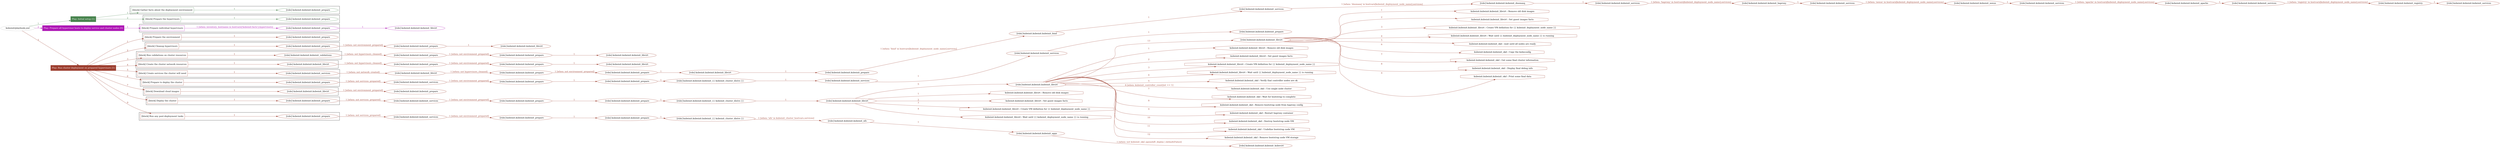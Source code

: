 digraph {
	graph [concentrate=true ordering=in rankdir=LR ratio=fill]
	edge [esep=5 sep=10]
	"kubeinit/playbook.yml" [id=root_node style=dotted]
	play_7cfda518 [label="Play: Initial setup (1)" color="#48844e" fontcolor="#ffffff" id=play_7cfda518 shape=box style=filled tooltip=localhost]
	"kubeinit/playbook.yml" -> play_7cfda518 [label="1 " color="#48844e" fontcolor="#48844e" id=edge_1e2fd587 labeltooltip="1 " tooltip="1 "]
	subgraph "kubeinit.kubeinit.kubeinit_prepare" {
		role_20112dec [label="[role] kubeinit.kubeinit.kubeinit_prepare" color="#48844e" id=role_20112dec tooltip="kubeinit.kubeinit.kubeinit_prepare"]
	}
	subgraph "kubeinit.kubeinit.kubeinit_prepare" {
		role_a80c7940 [label="[role] kubeinit.kubeinit.kubeinit_prepare" color="#48844e" id=role_a80c7940 tooltip="kubeinit.kubeinit.kubeinit_prepare"]
	}
	subgraph "Play: Initial setup (1)" {
		play_7cfda518 -> block_b6611599 [label=1 color="#48844e" fontcolor="#48844e" id=edge_f2545623 labeltooltip=1 tooltip=1]
		subgraph cluster_block_b6611599 {
			block_b6611599 [label="[block] Gather facts about the deployment environment" color="#48844e" id=block_b6611599 labeltooltip="Gather facts about the deployment environment" shape=box tooltip="Gather facts about the deployment environment"]
			block_b6611599 -> role_20112dec [label="1 " color="#48844e" fontcolor="#48844e" id=edge_f7ab2083 labeltooltip="1 " tooltip="1 "]
		}
		play_7cfda518 -> block_c26c2e81 [label=2 color="#48844e" fontcolor="#48844e" id=edge_d1e50c4a labeltooltip=2 tooltip=2]
		subgraph cluster_block_c26c2e81 {
			block_c26c2e81 [label="[block] Prepare the hypervisors" color="#48844e" id=block_c26c2e81 labeltooltip="Prepare the hypervisors" shape=box tooltip="Prepare the hypervisors"]
			block_c26c2e81 -> role_a80c7940 [label="1 " color="#48844e" fontcolor="#48844e" id=edge_24c05634 labeltooltip="1 " tooltip="1 "]
		}
	}
	play_2b965320 [label="Play: Prepare all hypervisor hosts to deploy service and cluster nodes (0)" color="#ae17b5" fontcolor="#ffffff" id=play_2b965320 shape=box style=filled tooltip="Play: Prepare all hypervisor hosts to deploy service and cluster nodes (0)"]
	"kubeinit/playbook.yml" -> play_2b965320 [label="2 " color="#ae17b5" fontcolor="#ae17b5" id=edge_bbe19f4d labeltooltip="2 " tooltip="2 "]
	subgraph "kubeinit.kubeinit.kubeinit_libvirt" {
		role_358a733e [label="[role] kubeinit.kubeinit.kubeinit_libvirt" color="#ae17b5" id=role_358a733e tooltip="kubeinit.kubeinit.kubeinit_libvirt"]
	}
	subgraph "kubeinit.kubeinit.kubeinit_prepare" {
		role_e0bf28df [label="[role] kubeinit.kubeinit.kubeinit_prepare" color="#ae17b5" id=role_e0bf28df tooltip="kubeinit.kubeinit.kubeinit_prepare"]
		role_e0bf28df -> role_358a733e [label="1 " color="#ae17b5" fontcolor="#ae17b5" id=edge_0e7a61e9 labeltooltip="1 " tooltip="1 "]
	}
	subgraph "Play: Prepare all hypervisor hosts to deploy service and cluster nodes (0)" {
		play_2b965320 -> block_ba0df871 [label=1 color="#ae17b5" fontcolor="#ae17b5" id=edge_27884870 labeltooltip=1 tooltip=1]
		subgraph cluster_block_ba0df871 {
			block_ba0df871 [label="[block] Prepare individual hypervisors" color="#ae17b5" id=block_ba0df871 labeltooltip="Prepare individual hypervisors" shape=box tooltip="Prepare individual hypervisors"]
			block_ba0df871 -> role_e0bf28df [label="1 [when: inventory_hostname in hostvars['kubeinit-facts'].hypervisors]" color="#ae17b5" fontcolor="#ae17b5" id=edge_f8480599 labeltooltip="1 [when: inventory_hostname in hostvars['kubeinit-facts'].hypervisors]" tooltip="1 [when: inventory_hostname in hostvars['kubeinit-facts'].hypervisors]"]
		}
	}
	play_78cd27be [label="Play: Run cluster deployment on prepared hypervisors (1)" color="#9d3e2f" fontcolor="#ffffff" id=play_78cd27be shape=box style=filled tooltip=localhost]
	"kubeinit/playbook.yml" -> play_78cd27be [label="3 " color="#9d3e2f" fontcolor="#9d3e2f" id=edge_6edc4ee1 labeltooltip="3 " tooltip="3 "]
	subgraph "kubeinit.kubeinit.kubeinit_prepare" {
		role_92767083 [label="[role] kubeinit.kubeinit.kubeinit_prepare" color="#9d3e2f" id=role_92767083 tooltip="kubeinit.kubeinit.kubeinit_prepare"]
	}
	subgraph "kubeinit.kubeinit.kubeinit_libvirt" {
		role_1b7c0e9c [label="[role] kubeinit.kubeinit.kubeinit_libvirt" color="#9d3e2f" id=role_1b7c0e9c tooltip="kubeinit.kubeinit.kubeinit_libvirt"]
	}
	subgraph "kubeinit.kubeinit.kubeinit_prepare" {
		role_b69c5c48 [label="[role] kubeinit.kubeinit.kubeinit_prepare" color="#9d3e2f" id=role_b69c5c48 tooltip="kubeinit.kubeinit.kubeinit_prepare"]
		role_b69c5c48 -> role_1b7c0e9c [label="1 " color="#9d3e2f" fontcolor="#9d3e2f" id=edge_bb6413a6 labeltooltip="1 " tooltip="1 "]
	}
	subgraph "kubeinit.kubeinit.kubeinit_prepare" {
		role_53a00b0b [label="[role] kubeinit.kubeinit.kubeinit_prepare" color="#9d3e2f" id=role_53a00b0b tooltip="kubeinit.kubeinit.kubeinit_prepare"]
		role_53a00b0b -> role_b69c5c48 [label="1 [when: not environment_prepared]" color="#9d3e2f" fontcolor="#9d3e2f" id=edge_ab83515b labeltooltip="1 [when: not environment_prepared]" tooltip="1 [when: not environment_prepared]"]
	}
	subgraph "kubeinit.kubeinit.kubeinit_libvirt" {
		role_c3e76f7d [label="[role] kubeinit.kubeinit.kubeinit_libvirt" color="#9d3e2f" id=role_c3e76f7d tooltip="kubeinit.kubeinit.kubeinit_libvirt"]
	}
	subgraph "kubeinit.kubeinit.kubeinit_prepare" {
		role_89c9398f [label="[role] kubeinit.kubeinit.kubeinit_prepare" color="#9d3e2f" id=role_89c9398f tooltip="kubeinit.kubeinit.kubeinit_prepare"]
		role_89c9398f -> role_c3e76f7d [label="1 " color="#9d3e2f" fontcolor="#9d3e2f" id=edge_ca6d56a4 labeltooltip="1 " tooltip="1 "]
	}
	subgraph "kubeinit.kubeinit.kubeinit_prepare" {
		role_b317b6fe [label="[role] kubeinit.kubeinit.kubeinit_prepare" color="#9d3e2f" id=role_b317b6fe tooltip="kubeinit.kubeinit.kubeinit_prepare"]
		role_b317b6fe -> role_89c9398f [label="1 [when: not environment_prepared]" color="#9d3e2f" fontcolor="#9d3e2f" id=edge_10f166c3 labeltooltip="1 [when: not environment_prepared]" tooltip="1 [when: not environment_prepared]"]
	}
	subgraph "kubeinit.kubeinit.kubeinit_validations" {
		role_cd4d563e [label="[role] kubeinit.kubeinit.kubeinit_validations" color="#9d3e2f" id=role_cd4d563e tooltip="kubeinit.kubeinit.kubeinit_validations"]
		role_cd4d563e -> role_b317b6fe [label="1 [when: not hypervisors_cleaned]" color="#9d3e2f" fontcolor="#9d3e2f" id=edge_f3695ea1 labeltooltip="1 [when: not hypervisors_cleaned]" tooltip="1 [when: not hypervisors_cleaned]"]
	}
	subgraph "kubeinit.kubeinit.kubeinit_libvirt" {
		role_b82a0cfb [label="[role] kubeinit.kubeinit.kubeinit_libvirt" color="#9d3e2f" id=role_b82a0cfb tooltip="kubeinit.kubeinit.kubeinit_libvirt"]
	}
	subgraph "kubeinit.kubeinit.kubeinit_prepare" {
		role_92456a47 [label="[role] kubeinit.kubeinit.kubeinit_prepare" color="#9d3e2f" id=role_92456a47 tooltip="kubeinit.kubeinit.kubeinit_prepare"]
		role_92456a47 -> role_b82a0cfb [label="1 " color="#9d3e2f" fontcolor="#9d3e2f" id=edge_b27d4696 labeltooltip="1 " tooltip="1 "]
	}
	subgraph "kubeinit.kubeinit.kubeinit_prepare" {
		role_aa0de5cf [label="[role] kubeinit.kubeinit.kubeinit_prepare" color="#9d3e2f" id=role_aa0de5cf tooltip="kubeinit.kubeinit.kubeinit_prepare"]
		role_aa0de5cf -> role_92456a47 [label="1 [when: not environment_prepared]" color="#9d3e2f" fontcolor="#9d3e2f" id=edge_8e7e5720 labeltooltip="1 [when: not environment_prepared]" tooltip="1 [when: not environment_prepared]"]
	}
	subgraph "kubeinit.kubeinit.kubeinit_libvirt" {
		role_31f44dae [label="[role] kubeinit.kubeinit.kubeinit_libvirt" color="#9d3e2f" id=role_31f44dae tooltip="kubeinit.kubeinit.kubeinit_libvirt"]
		role_31f44dae -> role_aa0de5cf [label="1 [when: not hypervisors_cleaned]" color="#9d3e2f" fontcolor="#9d3e2f" id=edge_dc2474e8 labeltooltip="1 [when: not hypervisors_cleaned]" tooltip="1 [when: not hypervisors_cleaned]"]
	}
	subgraph "kubeinit.kubeinit.kubeinit_services" {
		role_6e56b94a [label="[role] kubeinit.kubeinit.kubeinit_services" color="#9d3e2f" id=role_6e56b94a tooltip="kubeinit.kubeinit.kubeinit_services"]
	}
	subgraph "kubeinit.kubeinit.kubeinit_registry" {
		role_39ac951f [label="[role] kubeinit.kubeinit.kubeinit_registry" color="#9d3e2f" id=role_39ac951f tooltip="kubeinit.kubeinit.kubeinit_registry"]
		role_39ac951f -> role_6e56b94a [label="1 " color="#9d3e2f" fontcolor="#9d3e2f" id=edge_124a61c9 labeltooltip="1 " tooltip="1 "]
	}
	subgraph "kubeinit.kubeinit.kubeinit_services" {
		role_01a5b13a [label="[role] kubeinit.kubeinit.kubeinit_services" color="#9d3e2f" id=role_01a5b13a tooltip="kubeinit.kubeinit.kubeinit_services"]
		role_01a5b13a -> role_39ac951f [label="1 [when: 'registry' in hostvars[kubeinit_deployment_node_name].services]" color="#9d3e2f" fontcolor="#9d3e2f" id=edge_4ce285bd labeltooltip="1 [when: 'registry' in hostvars[kubeinit_deployment_node_name].services]" tooltip="1 [when: 'registry' in hostvars[kubeinit_deployment_node_name].services]"]
	}
	subgraph "kubeinit.kubeinit.kubeinit_apache" {
		role_727e6c64 [label="[role] kubeinit.kubeinit.kubeinit_apache" color="#9d3e2f" id=role_727e6c64 tooltip="kubeinit.kubeinit.kubeinit_apache"]
		role_727e6c64 -> role_01a5b13a [label="1 " color="#9d3e2f" fontcolor="#9d3e2f" id=edge_a4a16946 labeltooltip="1 " tooltip="1 "]
	}
	subgraph "kubeinit.kubeinit.kubeinit_services" {
		role_a9c5b9b6 [label="[role] kubeinit.kubeinit.kubeinit_services" color="#9d3e2f" id=role_a9c5b9b6 tooltip="kubeinit.kubeinit.kubeinit_services"]
		role_a9c5b9b6 -> role_727e6c64 [label="1 [when: 'apache' in hostvars[kubeinit_deployment_node_name].services]" color="#9d3e2f" fontcolor="#9d3e2f" id=edge_f6b7c314 labeltooltip="1 [when: 'apache' in hostvars[kubeinit_deployment_node_name].services]" tooltip="1 [when: 'apache' in hostvars[kubeinit_deployment_node_name].services]"]
	}
	subgraph "kubeinit.kubeinit.kubeinit_nexus" {
		role_d6e73d60 [label="[role] kubeinit.kubeinit.kubeinit_nexus" color="#9d3e2f" id=role_d6e73d60 tooltip="kubeinit.kubeinit.kubeinit_nexus"]
		role_d6e73d60 -> role_a9c5b9b6 [label="1 " color="#9d3e2f" fontcolor="#9d3e2f" id=edge_0ccad30d labeltooltip="1 " tooltip="1 "]
	}
	subgraph "kubeinit.kubeinit.kubeinit_services" {
		role_0b5a5f52 [label="[role] kubeinit.kubeinit.kubeinit_services" color="#9d3e2f" id=role_0b5a5f52 tooltip="kubeinit.kubeinit.kubeinit_services"]
		role_0b5a5f52 -> role_d6e73d60 [label="1 [when: 'nexus' in hostvars[kubeinit_deployment_node_name].services]" color="#9d3e2f" fontcolor="#9d3e2f" id=edge_fa98b5f8 labeltooltip="1 [when: 'nexus' in hostvars[kubeinit_deployment_node_name].services]" tooltip="1 [when: 'nexus' in hostvars[kubeinit_deployment_node_name].services]"]
	}
	subgraph "kubeinit.kubeinit.kubeinit_haproxy" {
		role_28196807 [label="[role] kubeinit.kubeinit.kubeinit_haproxy" color="#9d3e2f" id=role_28196807 tooltip="kubeinit.kubeinit.kubeinit_haproxy"]
		role_28196807 -> role_0b5a5f52 [label="1 " color="#9d3e2f" fontcolor="#9d3e2f" id=edge_c68f03b4 labeltooltip="1 " tooltip="1 "]
	}
	subgraph "kubeinit.kubeinit.kubeinit_services" {
		role_1f39d655 [label="[role] kubeinit.kubeinit.kubeinit_services" color="#9d3e2f" id=role_1f39d655 tooltip="kubeinit.kubeinit.kubeinit_services"]
		role_1f39d655 -> role_28196807 [label="1 [when: 'haproxy' in hostvars[kubeinit_deployment_node_name].services]" color="#9d3e2f" fontcolor="#9d3e2f" id=edge_e3725faf labeltooltip="1 [when: 'haproxy' in hostvars[kubeinit_deployment_node_name].services]" tooltip="1 [when: 'haproxy' in hostvars[kubeinit_deployment_node_name].services]"]
	}
	subgraph "kubeinit.kubeinit.kubeinit_dnsmasq" {
		role_989d9856 [label="[role] kubeinit.kubeinit.kubeinit_dnsmasq" color="#9d3e2f" id=role_989d9856 tooltip="kubeinit.kubeinit.kubeinit_dnsmasq"]
		role_989d9856 -> role_1f39d655 [label="1 " color="#9d3e2f" fontcolor="#9d3e2f" id=edge_d6d6c4ba labeltooltip="1 " tooltip="1 "]
	}
	subgraph "kubeinit.kubeinit.kubeinit_services" {
		role_a2f8ed20 [label="[role] kubeinit.kubeinit.kubeinit_services" color="#9d3e2f" id=role_a2f8ed20 tooltip="kubeinit.kubeinit.kubeinit_services"]
		role_a2f8ed20 -> role_989d9856 [label="1 [when: 'dnsmasq' in hostvars[kubeinit_deployment_node_name].services]" color="#9d3e2f" fontcolor="#9d3e2f" id=edge_3c662018 labeltooltip="1 [when: 'dnsmasq' in hostvars[kubeinit_deployment_node_name].services]" tooltip="1 [when: 'dnsmasq' in hostvars[kubeinit_deployment_node_name].services]"]
	}
	subgraph "kubeinit.kubeinit.kubeinit_bind" {
		role_057f22e3 [label="[role] kubeinit.kubeinit.kubeinit_bind" color="#9d3e2f" id=role_057f22e3 tooltip="kubeinit.kubeinit.kubeinit_bind"]
		role_057f22e3 -> role_a2f8ed20 [label="1 " color="#9d3e2f" fontcolor="#9d3e2f" id=edge_ff0cf6e3 labeltooltip="1 " tooltip="1 "]
	}
	subgraph "kubeinit.kubeinit.kubeinit_prepare" {
		role_77eb01b9 [label="[role] kubeinit.kubeinit.kubeinit_prepare" color="#9d3e2f" id=role_77eb01b9 tooltip="kubeinit.kubeinit.kubeinit_prepare"]
		role_77eb01b9 -> role_057f22e3 [label="1 [when: 'bind' in hostvars[kubeinit_deployment_node_name].services]" color="#9d3e2f" fontcolor="#9d3e2f" id=edge_4c692453 labeltooltip="1 [when: 'bind' in hostvars[kubeinit_deployment_node_name].services]" tooltip="1 [when: 'bind' in hostvars[kubeinit_deployment_node_name].services]"]
	}
	subgraph "kubeinit.kubeinit.kubeinit_libvirt" {
		role_1354b78b [label="[role] kubeinit.kubeinit.kubeinit_libvirt" color="#9d3e2f" id=role_1354b78b tooltip="kubeinit.kubeinit.kubeinit_libvirt"]
		role_1354b78b -> role_77eb01b9 [label="1 " color="#9d3e2f" fontcolor="#9d3e2f" id=edge_41eb7609 labeltooltip="1 " tooltip="1 "]
	}
	subgraph "kubeinit.kubeinit.kubeinit_prepare" {
		role_c148f834 [label="[role] kubeinit.kubeinit.kubeinit_prepare" color="#9d3e2f" id=role_c148f834 tooltip="kubeinit.kubeinit.kubeinit_prepare"]
		role_c148f834 -> role_1354b78b [label="1 " color="#9d3e2f" fontcolor="#9d3e2f" id=edge_14be46c9 labeltooltip="1 " tooltip="1 "]
	}
	subgraph "kubeinit.kubeinit.kubeinit_prepare" {
		role_931745bf [label="[role] kubeinit.kubeinit.kubeinit_prepare" color="#9d3e2f" id=role_931745bf tooltip="kubeinit.kubeinit.kubeinit_prepare"]
		role_931745bf -> role_c148f834 [label="1 [when: not environment_prepared]" color="#9d3e2f" fontcolor="#9d3e2f" id=edge_d5545d22 labeltooltip="1 [when: not environment_prepared]" tooltip="1 [when: not environment_prepared]"]
	}
	subgraph "kubeinit.kubeinit.kubeinit_libvirt" {
		role_f0d00ff2 [label="[role] kubeinit.kubeinit.kubeinit_libvirt" color="#9d3e2f" id=role_f0d00ff2 tooltip="kubeinit.kubeinit.kubeinit_libvirt"]
		role_f0d00ff2 -> role_931745bf [label="1 [when: not hypervisors_cleaned]" color="#9d3e2f" fontcolor="#9d3e2f" id=edge_a5683df8 labeltooltip="1 [when: not hypervisors_cleaned]" tooltip="1 [when: not hypervisors_cleaned]"]
	}
	subgraph "kubeinit.kubeinit.kubeinit_services" {
		role_e0aa95b7 [label="[role] kubeinit.kubeinit.kubeinit_services" color="#9d3e2f" id=role_e0aa95b7 tooltip="kubeinit.kubeinit.kubeinit_services"]
		role_e0aa95b7 -> role_f0d00ff2 [label="1 [when: not network_created]" color="#9d3e2f" fontcolor="#9d3e2f" id=edge_92a73248 labeltooltip="1 [when: not network_created]" tooltip="1 [when: not network_created]"]
	}
	subgraph "kubeinit.kubeinit.kubeinit_prepare" {
		role_b63309f1 [label="[role] kubeinit.kubeinit.kubeinit_prepare" color="#9d3e2f" id=role_b63309f1 tooltip="kubeinit.kubeinit.kubeinit_prepare"]
	}
	subgraph "kubeinit.kubeinit.kubeinit_services" {
		role_217a0eba [label="[role] kubeinit.kubeinit.kubeinit_services" color="#9d3e2f" id=role_217a0eba tooltip="kubeinit.kubeinit.kubeinit_services"]
		role_217a0eba -> role_b63309f1 [label="1 " color="#9d3e2f" fontcolor="#9d3e2f" id=edge_99709dee labeltooltip="1 " tooltip="1 "]
	}
	subgraph "kubeinit.kubeinit.kubeinit_services" {
		role_5119d15b [label="[role] kubeinit.kubeinit.kubeinit_services" color="#9d3e2f" id=role_5119d15b tooltip="kubeinit.kubeinit.kubeinit_services"]
		role_5119d15b -> role_217a0eba [label="1 " color="#9d3e2f" fontcolor="#9d3e2f" id=edge_f454c16a labeltooltip="1 " tooltip="1 "]
	}
	subgraph "kubeinit.kubeinit.kubeinit_{{ kubeinit_cluster_distro }}" {
		role_41dbabbb [label="[role] kubeinit.kubeinit.kubeinit_{{ kubeinit_cluster_distro }}" color="#9d3e2f" id=role_41dbabbb tooltip="kubeinit.kubeinit.kubeinit_{{ kubeinit_cluster_distro }}"]
		role_41dbabbb -> role_5119d15b [label="1 " color="#9d3e2f" fontcolor="#9d3e2f" id=edge_15d3c9dc labeltooltip="1 " tooltip="1 "]
	}
	subgraph "kubeinit.kubeinit.kubeinit_prepare" {
		role_ab95e826 [label="[role] kubeinit.kubeinit.kubeinit_prepare" color="#9d3e2f" id=role_ab95e826 tooltip="kubeinit.kubeinit.kubeinit_prepare"]
		role_ab95e826 -> role_41dbabbb [label="1 " color="#9d3e2f" fontcolor="#9d3e2f" id=edge_f113ddc1 labeltooltip="1 " tooltip="1 "]
	}
	subgraph "kubeinit.kubeinit.kubeinit_prepare" {
		role_03d3c3fc [label="[role] kubeinit.kubeinit.kubeinit_prepare" color="#9d3e2f" id=role_03d3c3fc tooltip="kubeinit.kubeinit.kubeinit_prepare"]
		role_03d3c3fc -> role_ab95e826 [label="1 " color="#9d3e2f" fontcolor="#9d3e2f" id=edge_9a98b0a3 labeltooltip="1 " tooltip="1 "]
	}
	subgraph "kubeinit.kubeinit.kubeinit_services" {
		role_5dc38669 [label="[role] kubeinit.kubeinit.kubeinit_services" color="#9d3e2f" id=role_5dc38669 tooltip="kubeinit.kubeinit.kubeinit_services"]
		role_5dc38669 -> role_03d3c3fc [label="1 [when: not environment_prepared]" color="#9d3e2f" fontcolor="#9d3e2f" id=edge_08743783 labeltooltip="1 [when: not environment_prepared]" tooltip="1 [when: not environment_prepared]"]
	}
	subgraph "kubeinit.kubeinit.kubeinit_prepare" {
		role_886460cb [label="[role] kubeinit.kubeinit.kubeinit_prepare" color="#9d3e2f" id=role_886460cb tooltip="kubeinit.kubeinit.kubeinit_prepare"]
		role_886460cb -> role_5dc38669 [label="1 [when: not services_prepared]" color="#9d3e2f" fontcolor="#9d3e2f" id=edge_88d8cab8 labeltooltip="1 [when: not services_prepared]" tooltip="1 [when: not services_prepared]"]
	}
	subgraph "kubeinit.kubeinit.kubeinit_prepare" {
		role_41f8a679 [label="[role] kubeinit.kubeinit.kubeinit_prepare" color="#9d3e2f" id=role_41f8a679 tooltip="kubeinit.kubeinit.kubeinit_prepare"]
	}
	subgraph "kubeinit.kubeinit.kubeinit_libvirt" {
		role_8b9ab79e [label="[role] kubeinit.kubeinit.kubeinit_libvirt" color="#9d3e2f" id=role_8b9ab79e tooltip="kubeinit.kubeinit.kubeinit_libvirt"]
		role_8b9ab79e -> role_41f8a679 [label="1 [when: not environment_prepared]" color="#9d3e2f" fontcolor="#9d3e2f" id=edge_92112efd labeltooltip="1 [when: not environment_prepared]" tooltip="1 [when: not environment_prepared]"]
	}
	subgraph "kubeinit.kubeinit.kubeinit_libvirt" {
		role_7ba9ef67 [label="[role] kubeinit.kubeinit.kubeinit_libvirt" color="#9d3e2f" id=role_7ba9ef67 tooltip="kubeinit.kubeinit.kubeinit_libvirt"]
		task_0de5a611 [label="kubeinit.kubeinit.kubeinit_libvirt : Remove old disk images" color="#9d3e2f" id=task_0de5a611 shape=octagon tooltip="kubeinit.kubeinit.kubeinit_libvirt : Remove old disk images"]
		role_7ba9ef67 -> task_0de5a611 [label="1 " color="#9d3e2f" fontcolor="#9d3e2f" id=edge_190645bb labeltooltip="1 " tooltip="1 "]
		task_584159c1 [label="kubeinit.kubeinit.kubeinit_libvirt : Set guest images facts" color="#9d3e2f" id=task_584159c1 shape=octagon tooltip="kubeinit.kubeinit.kubeinit_libvirt : Set guest images facts"]
		role_7ba9ef67 -> task_584159c1 [label="2 " color="#9d3e2f" fontcolor="#9d3e2f" id=edge_1a52d50c labeltooltip="2 " tooltip="2 "]
		task_61c92ad5 [label="kubeinit.kubeinit.kubeinit_libvirt : Create VM definition for {{ kubeinit_deployment_node_name }}" color="#9d3e2f" id=task_61c92ad5 shape=octagon tooltip="kubeinit.kubeinit.kubeinit_libvirt : Create VM definition for {{ kubeinit_deployment_node_name }}"]
		role_7ba9ef67 -> task_61c92ad5 [label="3 " color="#9d3e2f" fontcolor="#9d3e2f" id=edge_45739841 labeltooltip="3 " tooltip="3 "]
		task_994cd2b8 [label="kubeinit.kubeinit.kubeinit_libvirt : Wait until {{ kubeinit_deployment_node_name }} is running" color="#9d3e2f" id=task_994cd2b8 shape=octagon tooltip="kubeinit.kubeinit.kubeinit_libvirt : Wait until {{ kubeinit_deployment_node_name }} is running"]
		role_7ba9ef67 -> task_994cd2b8 [label="4 " color="#9d3e2f" fontcolor="#9d3e2f" id=edge_a1854334 labeltooltip="4 " tooltip="4 "]
		task_241de8e4 [label="kubeinit.kubeinit.kubeinit_okd : wait until all nodes are ready" color="#9d3e2f" id=task_241de8e4 shape=octagon tooltip="kubeinit.kubeinit.kubeinit_okd : wait until all nodes are ready"]
		role_7ba9ef67 -> task_241de8e4 [label="5 " color="#9d3e2f" fontcolor="#9d3e2f" id=edge_cfab3ef2 labeltooltip="5 " tooltip="5 "]
		task_193899af [label="kubeinit.kubeinit.kubeinit_okd : Copy the kubeconfig" color="#9d3e2f" id=task_193899af shape=octagon tooltip="kubeinit.kubeinit.kubeinit_okd : Copy the kubeconfig"]
		role_7ba9ef67 -> task_193899af [label="6 " color="#9d3e2f" fontcolor="#9d3e2f" id=edge_7645fa86 labeltooltip="6 " tooltip="6 "]
		task_5811908b [label="kubeinit.kubeinit.kubeinit_okd : Get some final cluster information" color="#9d3e2f" id=task_5811908b shape=octagon tooltip="kubeinit.kubeinit.kubeinit_okd : Get some final cluster information"]
		role_7ba9ef67 -> task_5811908b [label="7 " color="#9d3e2f" fontcolor="#9d3e2f" id=edge_92b3ad22 labeltooltip="7 " tooltip="7 "]
		task_98d4650a [label="kubeinit.kubeinit.kubeinit_okd : Display final debug info" color="#9d3e2f" id=task_98d4650a shape=octagon tooltip="kubeinit.kubeinit.kubeinit_okd : Display final debug info"]
		role_7ba9ef67 -> task_98d4650a [label="8 " color="#9d3e2f" fontcolor="#9d3e2f" id=edge_8c4e1fb8 labeltooltip="8 " tooltip="8 "]
		task_39534631 [label="kubeinit.kubeinit.kubeinit_okd : Print some final data" color="#9d3e2f" id=task_39534631 shape=octagon tooltip="kubeinit.kubeinit.kubeinit_okd : Print some final data"]
		role_7ba9ef67 -> task_39534631 [label="9 " color="#9d3e2f" fontcolor="#9d3e2f" id=edge_3b2896db labeltooltip="9 " tooltip="9 "]
	}
	subgraph "kubeinit.kubeinit.kubeinit_libvirt" {
		role_b123988b [label="[role] kubeinit.kubeinit.kubeinit_libvirt" color="#9d3e2f" id=role_b123988b tooltip="kubeinit.kubeinit.kubeinit_libvirt"]
		task_b02ac8a9 [label="kubeinit.kubeinit.kubeinit_libvirt : Remove old disk images" color="#9d3e2f" id=task_b02ac8a9 shape=octagon tooltip="kubeinit.kubeinit.kubeinit_libvirt : Remove old disk images"]
		role_b123988b -> task_b02ac8a9 [label="1 " color="#9d3e2f" fontcolor="#9d3e2f" id=edge_de675f63 labeltooltip="1 " tooltip="1 "]
		task_577eeb40 [label="kubeinit.kubeinit.kubeinit_libvirt : Set guest images facts" color="#9d3e2f" id=task_577eeb40 shape=octagon tooltip="kubeinit.kubeinit.kubeinit_libvirt : Set guest images facts"]
		role_b123988b -> task_577eeb40 [label="2 " color="#9d3e2f" fontcolor="#9d3e2f" id=edge_a95c41f1 labeltooltip="2 " tooltip="2 "]
		task_29ab3a18 [label="kubeinit.kubeinit.kubeinit_libvirt : Create VM definition for {{ kubeinit_deployment_node_name }}" color="#9d3e2f" id=task_29ab3a18 shape=octagon tooltip="kubeinit.kubeinit.kubeinit_libvirt : Create VM definition for {{ kubeinit_deployment_node_name }}"]
		role_b123988b -> task_29ab3a18 [label="3 " color="#9d3e2f" fontcolor="#9d3e2f" id=edge_2ee9464e labeltooltip="3 " tooltip="3 "]
		task_7f05aef3 [label="kubeinit.kubeinit.kubeinit_libvirt : Wait until {{ kubeinit_deployment_node_name }} is running" color="#9d3e2f" id=task_7f05aef3 shape=octagon tooltip="kubeinit.kubeinit.kubeinit_libvirt : Wait until {{ kubeinit_deployment_node_name }} is running"]
		role_b123988b -> task_7f05aef3 [label="4 " color="#9d3e2f" fontcolor="#9d3e2f" id=edge_0325c457 labeltooltip="4 " tooltip="4 "]
		task_21c6896f [label="kubeinit.kubeinit.kubeinit_okd : Verify that controller nodes are ok" color="#9d3e2f" id=task_21c6896f shape=octagon tooltip="kubeinit.kubeinit.kubeinit_okd : Verify that controller nodes are ok"]
		role_b123988b -> task_21c6896f [label="5 " color="#9d3e2f" fontcolor="#9d3e2f" id=edge_6d9251b3 labeltooltip="5 " tooltip="5 "]
		task_a4db5a0b [label="kubeinit.kubeinit.kubeinit_okd : Use single node cluster" color="#9d3e2f" id=task_a4db5a0b shape=octagon tooltip="kubeinit.kubeinit.kubeinit_okd : Use single node cluster"]
		role_b123988b -> task_a4db5a0b [label="6 [when: kubeinit_controller_count|int == 1]" color="#9d3e2f" fontcolor="#9d3e2f" id=edge_00521e48 labeltooltip="6 [when: kubeinit_controller_count|int == 1]" tooltip="6 [when: kubeinit_controller_count|int == 1]"]
		task_1922d20a [label="kubeinit.kubeinit.kubeinit_okd : Wait for bootstrap to complete" color="#9d3e2f" id=task_1922d20a shape=octagon tooltip="kubeinit.kubeinit.kubeinit_okd : Wait for bootstrap to complete"]
		role_b123988b -> task_1922d20a [label="7 " color="#9d3e2f" fontcolor="#9d3e2f" id=edge_bdd5d272 labeltooltip="7 " tooltip="7 "]
		task_951e0871 [label="kubeinit.kubeinit.kubeinit_okd : Remove bootstrap node from haproxy config" color="#9d3e2f" id=task_951e0871 shape=octagon tooltip="kubeinit.kubeinit.kubeinit_okd : Remove bootstrap node from haproxy config"]
		role_b123988b -> task_951e0871 [label="8 " color="#9d3e2f" fontcolor="#9d3e2f" id=edge_faa00688 labeltooltip="8 " tooltip="8 "]
		task_6041ff90 [label="kubeinit.kubeinit.kubeinit_okd : Restart haproxy container" color="#9d3e2f" id=task_6041ff90 shape=octagon tooltip="kubeinit.kubeinit.kubeinit_okd : Restart haproxy container"]
		role_b123988b -> task_6041ff90 [label="9 " color="#9d3e2f" fontcolor="#9d3e2f" id=edge_47cdb6d5 labeltooltip="9 " tooltip="9 "]
		task_a796668f [label="kubeinit.kubeinit.kubeinit_okd : Destroy bootstrap node VM" color="#9d3e2f" id=task_a796668f shape=octagon tooltip="kubeinit.kubeinit.kubeinit_okd : Destroy bootstrap node VM"]
		role_b123988b -> task_a796668f [label="10 " color="#9d3e2f" fontcolor="#9d3e2f" id=edge_67dfdeb1 labeltooltip="10 " tooltip="10 "]
		task_f12b61c9 [label="kubeinit.kubeinit.kubeinit_okd : Undefine bootstrap node VM" color="#9d3e2f" id=task_f12b61c9 shape=octagon tooltip="kubeinit.kubeinit.kubeinit_okd : Undefine bootstrap node VM"]
		role_b123988b -> task_f12b61c9 [label="11 " color="#9d3e2f" fontcolor="#9d3e2f" id=edge_884fd31c labeltooltip="11 " tooltip="11 "]
		task_0fde73a6 [label="kubeinit.kubeinit.kubeinit_okd : Remove bootstrap node VM storage" color="#9d3e2f" id=task_0fde73a6 shape=octagon tooltip="kubeinit.kubeinit.kubeinit_okd : Remove bootstrap node VM storage"]
		role_b123988b -> task_0fde73a6 [label="12 " color="#9d3e2f" fontcolor="#9d3e2f" id=edge_16042ad2 labeltooltip="12 " tooltip="12 "]
		role_b123988b -> role_7ba9ef67 [label="13 " color="#9d3e2f" fontcolor="#9d3e2f" id=edge_000b989c labeltooltip="13 " tooltip="13 "]
	}
	subgraph "kubeinit.kubeinit.kubeinit_libvirt" {
		role_0d7938f4 [label="[role] kubeinit.kubeinit.kubeinit_libvirt" color="#9d3e2f" id=role_0d7938f4 tooltip="kubeinit.kubeinit.kubeinit_libvirt"]
		task_f47e7d9c [label="kubeinit.kubeinit.kubeinit_libvirt : Remove old disk images" color="#9d3e2f" id=task_f47e7d9c shape=octagon tooltip="kubeinit.kubeinit.kubeinit_libvirt : Remove old disk images"]
		role_0d7938f4 -> task_f47e7d9c [label="1 " color="#9d3e2f" fontcolor="#9d3e2f" id=edge_43186012 labeltooltip="1 " tooltip="1 "]
		task_8a518526 [label="kubeinit.kubeinit.kubeinit_libvirt : Set guest images facts" color="#9d3e2f" id=task_8a518526 shape=octagon tooltip="kubeinit.kubeinit.kubeinit_libvirt : Set guest images facts"]
		role_0d7938f4 -> task_8a518526 [label="2 " color="#9d3e2f" fontcolor="#9d3e2f" id=edge_f93f909f labeltooltip="2 " tooltip="2 "]
		task_51873bbb [label="kubeinit.kubeinit.kubeinit_libvirt : Create VM definition for {{ kubeinit_deployment_node_name }}" color="#9d3e2f" id=task_51873bbb shape=octagon tooltip="kubeinit.kubeinit.kubeinit_libvirt : Create VM definition for {{ kubeinit_deployment_node_name }}"]
		role_0d7938f4 -> task_51873bbb [label="3 " color="#9d3e2f" fontcolor="#9d3e2f" id=edge_6960fb3e labeltooltip="3 " tooltip="3 "]
		task_e93cb533 [label="kubeinit.kubeinit.kubeinit_libvirt : Wait until {{ kubeinit_deployment_node_name }} is running" color="#9d3e2f" id=task_e93cb533 shape=octagon tooltip="kubeinit.kubeinit.kubeinit_libvirt : Wait until {{ kubeinit_deployment_node_name }} is running"]
		role_0d7938f4 -> task_e93cb533 [label="4 " color="#9d3e2f" fontcolor="#9d3e2f" id=edge_fc889884 labeltooltip="4 " tooltip="4 "]
		role_0d7938f4 -> role_b123988b [label="5 " color="#9d3e2f" fontcolor="#9d3e2f" id=edge_26b4368f labeltooltip="5 " tooltip="5 "]
	}
	subgraph "kubeinit.kubeinit.kubeinit_{{ kubeinit_cluster_distro }}" {
		role_7ddaa205 [label="[role] kubeinit.kubeinit.kubeinit_{{ kubeinit_cluster_distro }}" color="#9d3e2f" id=role_7ddaa205 tooltip="kubeinit.kubeinit.kubeinit_{{ kubeinit_cluster_distro }}"]
		role_7ddaa205 -> role_0d7938f4 [label="1 " color="#9d3e2f" fontcolor="#9d3e2f" id=edge_f10c8d0e labeltooltip="1 " tooltip="1 "]
	}
	subgraph "kubeinit.kubeinit.kubeinit_prepare" {
		role_75f140d9 [label="[role] kubeinit.kubeinit.kubeinit_prepare" color="#9d3e2f" id=role_75f140d9 tooltip="kubeinit.kubeinit.kubeinit_prepare"]
		role_75f140d9 -> role_7ddaa205 [label="1 " color="#9d3e2f" fontcolor="#9d3e2f" id=edge_3f0f6f00 labeltooltip="1 " tooltip="1 "]
	}
	subgraph "kubeinit.kubeinit.kubeinit_prepare" {
		role_fe2f4471 [label="[role] kubeinit.kubeinit.kubeinit_prepare" color="#9d3e2f" id=role_fe2f4471 tooltip="kubeinit.kubeinit.kubeinit_prepare"]
		role_fe2f4471 -> role_75f140d9 [label="1 " color="#9d3e2f" fontcolor="#9d3e2f" id=edge_93d74a6b labeltooltip="1 " tooltip="1 "]
	}
	subgraph "kubeinit.kubeinit.kubeinit_services" {
		role_59ab06d0 [label="[role] kubeinit.kubeinit.kubeinit_services" color="#9d3e2f" id=role_59ab06d0 tooltip="kubeinit.kubeinit.kubeinit_services"]
		role_59ab06d0 -> role_fe2f4471 [label="1 [when: not environment_prepared]" color="#9d3e2f" fontcolor="#9d3e2f" id=edge_b66ebe79 labeltooltip="1 [when: not environment_prepared]" tooltip="1 [when: not environment_prepared]"]
	}
	subgraph "kubeinit.kubeinit.kubeinit_prepare" {
		role_a12bc759 [label="[role] kubeinit.kubeinit.kubeinit_prepare" color="#9d3e2f" id=role_a12bc759 tooltip="kubeinit.kubeinit.kubeinit_prepare"]
		role_a12bc759 -> role_59ab06d0 [label="1 [when: not services_prepared]" color="#9d3e2f" fontcolor="#9d3e2f" id=edge_bfbe2cb1 labeltooltip="1 [when: not services_prepared]" tooltip="1 [when: not services_prepared]"]
	}
	subgraph "kubeinit.kubeinit.kubeinit_kubevirt" {
		role_201276ad [label="[role] kubeinit.kubeinit.kubeinit_kubevirt" color="#9d3e2f" id=role_201276ad tooltip="kubeinit.kubeinit.kubeinit_kubevirt"]
	}
	subgraph "kubeinit.kubeinit.kubeinit_apps" {
		role_78476b86 [label="[role] kubeinit.kubeinit.kubeinit_apps" color="#9d3e2f" id=role_78476b86 tooltip="kubeinit.kubeinit.kubeinit_apps"]
		role_78476b86 -> role_201276ad [label="1 [when: not kubeinit_okd_openshift_deploy | default(False)]" color="#9d3e2f" fontcolor="#9d3e2f" id=edge_ed5efa5f labeltooltip="1 [when: not kubeinit_okd_openshift_deploy | default(False)]" tooltip="1 [when: not kubeinit_okd_openshift_deploy | default(False)]"]
	}
	subgraph "kubeinit.kubeinit.kubeinit_nfs" {
		role_198a53f2 [label="[role] kubeinit.kubeinit.kubeinit_nfs" color="#9d3e2f" id=role_198a53f2 tooltip="kubeinit.kubeinit.kubeinit_nfs"]
		role_198a53f2 -> role_78476b86 [label="1 " color="#9d3e2f" fontcolor="#9d3e2f" id=edge_cef03407 labeltooltip="1 " tooltip="1 "]
	}
	subgraph "kubeinit.kubeinit.kubeinit_{{ kubeinit_cluster_distro }}" {
		role_af30acfa [label="[role] kubeinit.kubeinit.kubeinit_{{ kubeinit_cluster_distro }}" color="#9d3e2f" id=role_af30acfa tooltip="kubeinit.kubeinit.kubeinit_{{ kubeinit_cluster_distro }}"]
		role_af30acfa -> role_198a53f2 [label="1 [when: 'nfs' in kubeinit_cluster_hostvars.services]" color="#9d3e2f" fontcolor="#9d3e2f" id=edge_271d9248 labeltooltip="1 [when: 'nfs' in kubeinit_cluster_hostvars.services]" tooltip="1 [when: 'nfs' in kubeinit_cluster_hostvars.services]"]
	}
	subgraph "kubeinit.kubeinit.kubeinit_prepare" {
		role_d78c896e [label="[role] kubeinit.kubeinit.kubeinit_prepare" color="#9d3e2f" id=role_d78c896e tooltip="kubeinit.kubeinit.kubeinit_prepare"]
		role_d78c896e -> role_af30acfa [label="1 " color="#9d3e2f" fontcolor="#9d3e2f" id=edge_bbf8a9b8 labeltooltip="1 " tooltip="1 "]
	}
	subgraph "kubeinit.kubeinit.kubeinit_prepare" {
		role_9f80a8bc [label="[role] kubeinit.kubeinit.kubeinit_prepare" color="#9d3e2f" id=role_9f80a8bc tooltip="kubeinit.kubeinit.kubeinit_prepare"]
		role_9f80a8bc -> role_d78c896e [label="1 " color="#9d3e2f" fontcolor="#9d3e2f" id=edge_4201d3a6 labeltooltip="1 " tooltip="1 "]
	}
	subgraph "kubeinit.kubeinit.kubeinit_services" {
		role_8433d48d [label="[role] kubeinit.kubeinit.kubeinit_services" color="#9d3e2f" id=role_8433d48d tooltip="kubeinit.kubeinit.kubeinit_services"]
		role_8433d48d -> role_9f80a8bc [label="1 [when: not environment_prepared]" color="#9d3e2f" fontcolor="#9d3e2f" id=edge_96aa04bf labeltooltip="1 [when: not environment_prepared]" tooltip="1 [when: not environment_prepared]"]
	}
	subgraph "kubeinit.kubeinit.kubeinit_prepare" {
		role_0111a5c9 [label="[role] kubeinit.kubeinit.kubeinit_prepare" color="#9d3e2f" id=role_0111a5c9 tooltip="kubeinit.kubeinit.kubeinit_prepare"]
		role_0111a5c9 -> role_8433d48d [label="1 [when: not services_prepared]" color="#9d3e2f" fontcolor="#9d3e2f" id=edge_7a663e1b labeltooltip="1 [when: not services_prepared]" tooltip="1 [when: not services_prepared]"]
	}
	subgraph "Play: Run cluster deployment on prepared hypervisors (1)" {
		play_78cd27be -> block_53cadbbd [label=1 color="#9d3e2f" fontcolor="#9d3e2f" id=edge_8ec37c44 labeltooltip=1 tooltip=1]
		subgraph cluster_block_53cadbbd {
			block_53cadbbd [label="[block] Prepare the environment" color="#9d3e2f" id=block_53cadbbd labeltooltip="Prepare the environment" shape=box tooltip="Prepare the environment"]
			block_53cadbbd -> role_92767083 [label="1 " color="#9d3e2f" fontcolor="#9d3e2f" id=edge_7a27ac46 labeltooltip="1 " tooltip="1 "]
		}
		play_78cd27be -> block_86807e1b [label=2 color="#9d3e2f" fontcolor="#9d3e2f" id=edge_4fc64923 labeltooltip=2 tooltip=2]
		subgraph cluster_block_86807e1b {
			block_86807e1b [label="[block] Cleanup hypervisors" color="#9d3e2f" id=block_86807e1b labeltooltip="Cleanup hypervisors" shape=box tooltip="Cleanup hypervisors"]
			block_86807e1b -> role_53a00b0b [label="1 " color="#9d3e2f" fontcolor="#9d3e2f" id=edge_2a71e1a3 labeltooltip="1 " tooltip="1 "]
		}
		play_78cd27be -> block_b0286f42 [label=3 color="#9d3e2f" fontcolor="#9d3e2f" id=edge_d69aacf9 labeltooltip=3 tooltip=3]
		subgraph cluster_block_b0286f42 {
			block_b0286f42 [label="[block] Run validations on cluster resources" color="#9d3e2f" id=block_b0286f42 labeltooltip="Run validations on cluster resources" shape=box tooltip="Run validations on cluster resources"]
			block_b0286f42 -> role_cd4d563e [label="1 " color="#9d3e2f" fontcolor="#9d3e2f" id=edge_546b4610 labeltooltip="1 " tooltip="1 "]
		}
		play_78cd27be -> block_c4b45f73 [label=4 color="#9d3e2f" fontcolor="#9d3e2f" id=edge_591702a4 labeltooltip=4 tooltip=4]
		subgraph cluster_block_c4b45f73 {
			block_c4b45f73 [label="[block] Create the cluster network resources" color="#9d3e2f" id=block_c4b45f73 labeltooltip="Create the cluster network resources" shape=box tooltip="Create the cluster network resources"]
			block_c4b45f73 -> role_31f44dae [label="1 " color="#9d3e2f" fontcolor="#9d3e2f" id=edge_7dcff8d2 labeltooltip="1 " tooltip="1 "]
		}
		play_78cd27be -> block_38110733 [label=5 color="#9d3e2f" fontcolor="#9d3e2f" id=edge_6141a9f4 labeltooltip=5 tooltip=5]
		subgraph cluster_block_38110733 {
			block_38110733 [label="[block] Create services the cluster will need" color="#9d3e2f" id=block_38110733 labeltooltip="Create services the cluster will need" shape=box tooltip="Create services the cluster will need"]
			block_38110733 -> role_e0aa95b7 [label="1 " color="#9d3e2f" fontcolor="#9d3e2f" id=edge_2e7790ca labeltooltip="1 " tooltip="1 "]
		}
		play_78cd27be -> block_bd7e674e [label=6 color="#9d3e2f" fontcolor="#9d3e2f" id=edge_fba7ddc2 labeltooltip=6 tooltip=6]
		subgraph cluster_block_bd7e674e {
			block_bd7e674e [label="[block] Prepare to deploy the cluster" color="#9d3e2f" id=block_bd7e674e labeltooltip="Prepare to deploy the cluster" shape=box tooltip="Prepare to deploy the cluster"]
			block_bd7e674e -> role_886460cb [label="1 " color="#9d3e2f" fontcolor="#9d3e2f" id=edge_32fc2d0b labeltooltip="1 " tooltip="1 "]
		}
		play_78cd27be -> block_0ec8e8c3 [label=7 color="#9d3e2f" fontcolor="#9d3e2f" id=edge_cf93c712 labeltooltip=7 tooltip=7]
		subgraph cluster_block_0ec8e8c3 {
			block_0ec8e8c3 [label="[block] Download cloud images" color="#9d3e2f" id=block_0ec8e8c3 labeltooltip="Download cloud images" shape=box tooltip="Download cloud images"]
			block_0ec8e8c3 -> role_8b9ab79e [label="1 " color="#9d3e2f" fontcolor="#9d3e2f" id=edge_4104d8d9 labeltooltip="1 " tooltip="1 "]
		}
		play_78cd27be -> block_024fc250 [label=8 color="#9d3e2f" fontcolor="#9d3e2f" id=edge_4e1735eb labeltooltip=8 tooltip=8]
		subgraph cluster_block_024fc250 {
			block_024fc250 [label="[block] Deploy the cluster" color="#9d3e2f" id=block_024fc250 labeltooltip="Deploy the cluster" shape=box tooltip="Deploy the cluster"]
			block_024fc250 -> role_a12bc759 [label="1 " color="#9d3e2f" fontcolor="#9d3e2f" id=edge_418e9339 labeltooltip="1 " tooltip="1 "]
		}
		play_78cd27be -> block_a1c2e092 [label=9 color="#9d3e2f" fontcolor="#9d3e2f" id=edge_dade872c labeltooltip=9 tooltip=9]
		subgraph cluster_block_a1c2e092 {
			block_a1c2e092 [label="[block] Run any post-deployment tasks" color="#9d3e2f" id=block_a1c2e092 labeltooltip="Run any post-deployment tasks" shape=box tooltip="Run any post-deployment tasks"]
			block_a1c2e092 -> role_0111a5c9 [label="1 " color="#9d3e2f" fontcolor="#9d3e2f" id=edge_ab34071d labeltooltip="1 " tooltip="1 "]
		}
	}
}
